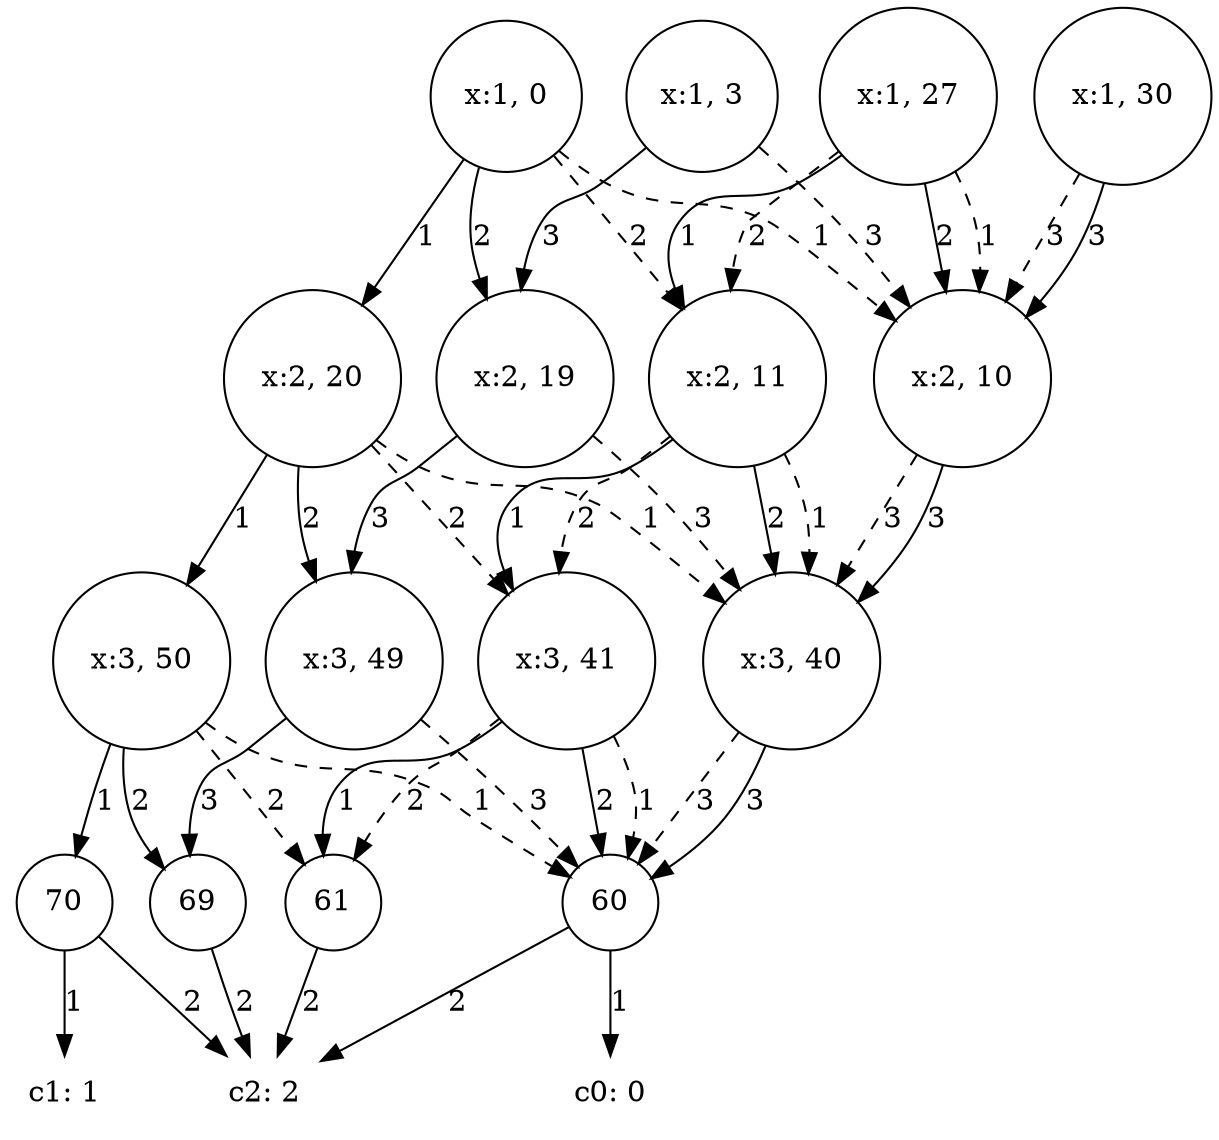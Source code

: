 digraph Automaton {
  rankdir=TD;
  node [shape=circle];


"x:1, 0" -> "x:2, 10"[label = "1",style=dashed]
"x:1, 0" -> "x:2, 20"[label = "1"]
"x:1, 27" -> "x:2, 10"[label = "1",style=dashed]
"x:1, 27" -> "x:2, 11"[label = "1"]
"x:1, 0" -> "x:2, 11"[label = "2",style=dashed]
"x:1, 0" -> "x:2, 19"[label = "2"]
"x:1, 27" -> "x:2, 11"[label = "2",style=dashed]
"x:1, 27" -> "x:2, 10"[label = "2"]
"x:1, 3" -> "x:2, 10"[label = "3",style=dashed]
"x:1, 3" -> "x:2, 19"[label = "3"]
"x:1, 30" -> "x:2, 10"[label = "3",style=dashed]
"x:1, 30" -> "x:2, 10"[label = "3"]
"x:2, 11" -> "x:3, 40"[label = "1",style=dashed]
"x:2, 11" -> "x:3, 41"[label = "1"]
"x:2, 20" -> "x:3, 40"[label = "1",style=dashed]
"x:2, 20" -> "x:3, 50"[label = "1"]
"x:2, 11" -> "x:3, 41"[label = "2",style=dashed]
"x:2, 11" -> "x:3, 40"[label = "2"]
"x:2, 20" -> "x:3, 41"[label = "2",style=dashed]
"x:2, 20" -> "x:3, 49"[label = "2"]
"x:2, 10" -> "x:3, 40"[label = "3",style=dashed]
"x:2, 10" -> "x:3, 40"[label = "3"]
"x:2, 19" -> "x:3, 40"[label = "3",style=dashed]
"x:2, 19" -> "x:3, 49"[label = "3"]
"x:3, 41" -> "60"[label = "1",style=dashed]
"x:3, 41" -> "61"[label = "1"]
"x:3, 50" -> "60"[label = "1",style=dashed]
"x:3, 50" -> "70"[label = "1"]
"x:3, 41" -> "61"[label = "2",style=dashed]
"x:3, 41" -> "60"[label = "2"]
"x:3, 50" -> "61"[label = "2",style=dashed]
"x:3, 50" -> "69"[label = "2"]
"x:3, 40" -> "60"[label = "3",style=dashed]
"x:3, 40" -> "60"[label = "3"]
"x:3, 49" -> "60"[label = "3",style=dashed]
"x:3, 49" -> "69"[label = "3"]
"c0: 0"[shape=plaintext]
"60" -> "c0: 0"[label = "1"]
"c1: 1"[shape=plaintext]
"70" -> "c1: 1"[label = "1"]
"c2: 2"[shape=plaintext]
"60" -> "c2: 2"[label = "2"]
"c2: 2"[shape=plaintext]
"61" -> "c2: 2"[label = "2"]
"c2: 2"[shape=plaintext]
"69" -> "c2: 2"[label = "2"]
"c2: 2"[shape=plaintext]
"70" -> "c2: 2"[label = "2"]
}
